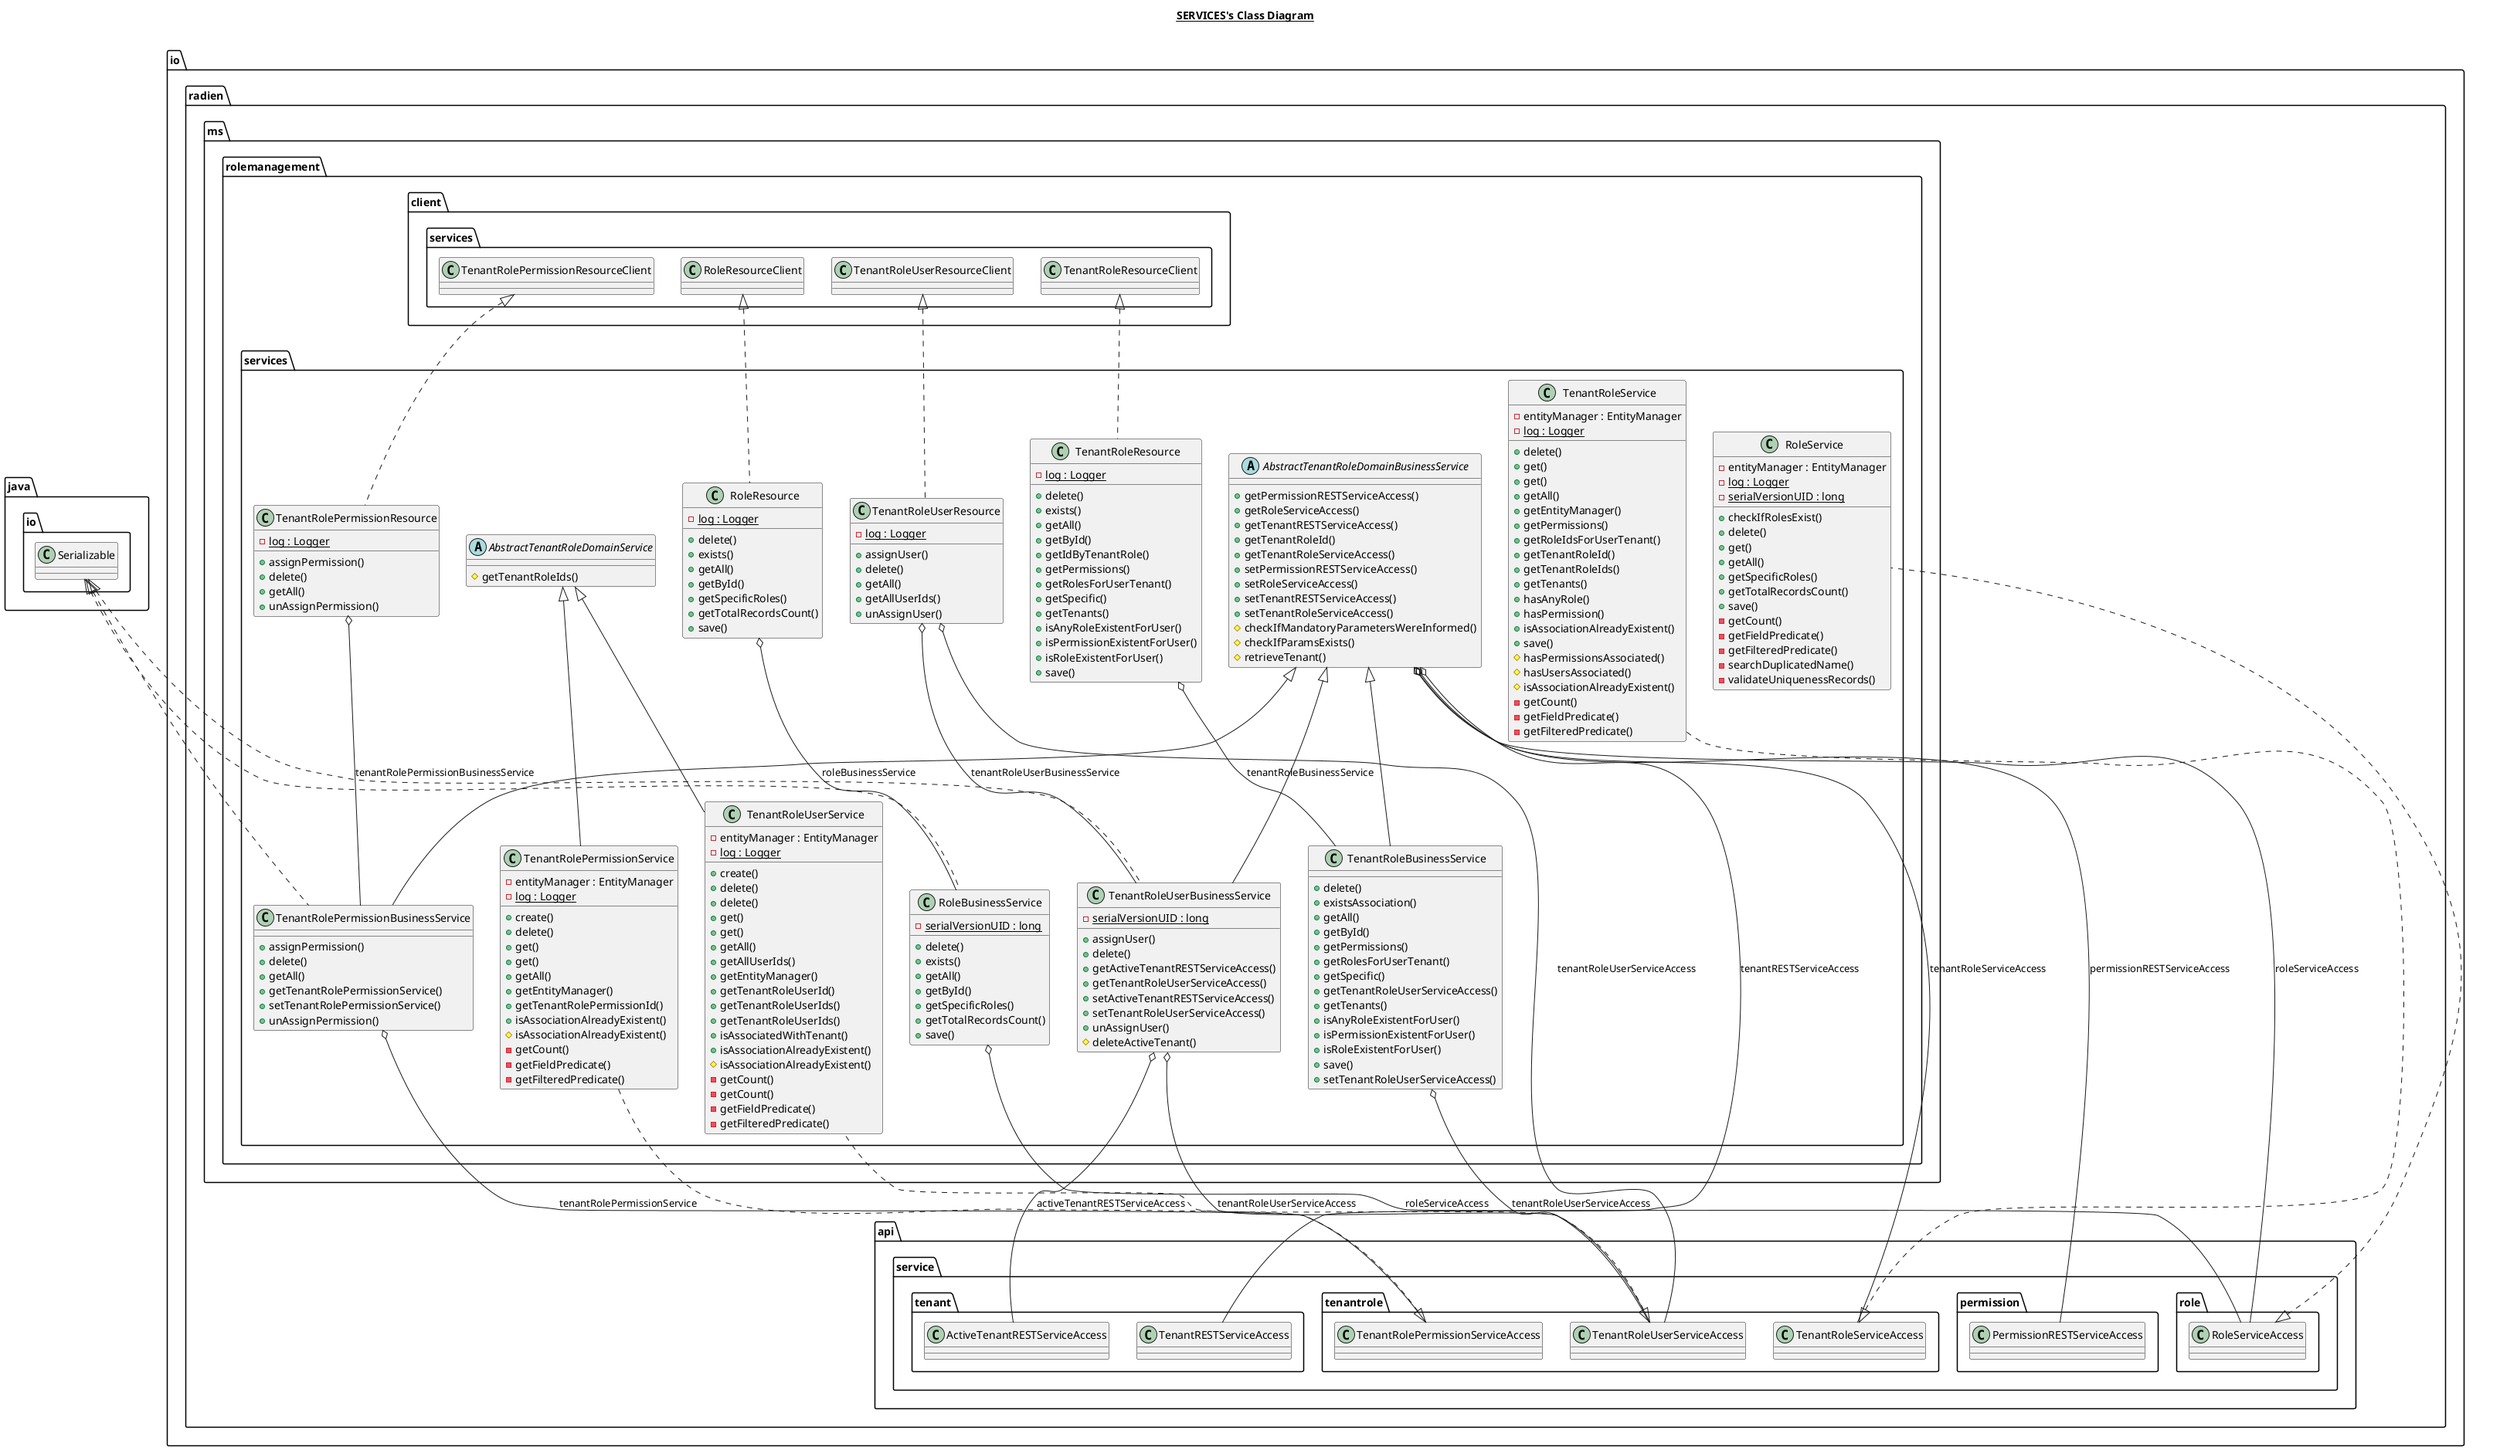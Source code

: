 @startuml

title __SERVICES's Class Diagram__\n

  namespace io.radien.ms.rolemanagement {
    namespace services {
      abstract class io.radien.ms.rolemanagement.services.AbstractTenantRoleDomainBusinessService {
          + getPermissionRESTServiceAccess()
          + getRoleServiceAccess()
          + getTenantRESTServiceAccess()
          + getTenantRoleId()
          + getTenantRoleServiceAccess()
          + setPermissionRESTServiceAccess()
          + setRoleServiceAccess()
          + setTenantRESTServiceAccess()
          + setTenantRoleServiceAccess()
          # checkIfMandatoryParametersWereInformed()
          # checkIfParamsExists()
          # retrieveTenant()
      }
    }
  }
  

  namespace io.radien.ms.rolemanagement {
    namespace services {
      abstract class io.radien.ms.rolemanagement.services.AbstractTenantRoleDomainService {
          # getTenantRoleIds()
      }
    }
  }
  

  namespace io.radien.ms.rolemanagement {
    namespace services {
      class io.radien.ms.rolemanagement.services.RoleBusinessService {
          {static} - serialVersionUID : long
          + delete()
          + exists()
          + getAll()
          + getById()
          + getSpecificRoles()
          + getTotalRecordsCount()
          + save()
      }
    }
  }
  

  namespace io.radien.ms.rolemanagement {
    namespace services {
      class io.radien.ms.rolemanagement.services.RoleResource {
          {static} - log : Logger
          + delete()
          + exists()
          + getAll()
          + getById()
          + getSpecificRoles()
          + getTotalRecordsCount()
          + save()
      }
    }
  }
  

  namespace io.radien.ms.rolemanagement {
    namespace services {
      class io.radien.ms.rolemanagement.services.RoleService {
          - entityManager : EntityManager
          {static} - log : Logger
          {static} - serialVersionUID : long
          + checkIfRolesExist()
          + delete()
          + get()
          + getAll()
          + getSpecificRoles()
          + getTotalRecordsCount()
          + save()
          - getCount()
          - getFieldPredicate()
          - getFilteredPredicate()
          - searchDuplicatedName()
          - validateUniquenessRecords()
      }
    }
  }
  

  namespace io.radien.ms.rolemanagement {
    namespace services {
      class io.radien.ms.rolemanagement.services.TenantRoleBusinessService {
          + delete()
          + existsAssociation()
          + getAll()
          + getById()
          + getPermissions()
          + getRolesForUserTenant()
          + getSpecific()
          + getTenantRoleUserServiceAccess()
          + getTenants()
          + isAnyRoleExistentForUser()
          + isPermissionExistentForUser()
          + isRoleExistentForUser()
          + save()
          + setTenantRoleUserServiceAccess()
      }
    }
  }
  

  namespace io.radien.ms.rolemanagement {
    namespace services {
      class io.radien.ms.rolemanagement.services.TenantRolePermissionBusinessService {
          + assignPermission()
          + delete()
          + getAll()
          + getTenantRolePermissionService()
          + setTenantRolePermissionService()
          + unAssignPermission()
      }
    }
  }
  

  namespace io.radien.ms.rolemanagement {
    namespace services {
      class io.radien.ms.rolemanagement.services.TenantRolePermissionResource {
          {static} - log : Logger
          + assignPermission()
          + delete()
          + getAll()
          + unAssignPermission()
      }
    }
  }
  

  namespace io.radien.ms.rolemanagement {
    namespace services {
      class io.radien.ms.rolemanagement.services.TenantRolePermissionService {
          - entityManager : EntityManager
          {static} - log : Logger
          + create()
          + delete()
          + get()
          + get()
          + getAll()
          + getEntityManager()
          + getTenantRolePermissionId()
          + isAssociationAlreadyExistent()
          # isAssociationAlreadyExistent()
          - getCount()
          - getFieldPredicate()
          - getFilteredPredicate()
      }
    }
  }
  

  namespace io.radien.ms.rolemanagement {
    namespace services {
      class io.radien.ms.rolemanagement.services.TenantRoleResource {
          {static} - log : Logger
          + delete()
          + exists()
          + getAll()
          + getById()
          + getIdByTenantRole()
          + getPermissions()
          + getRolesForUserTenant()
          + getSpecific()
          + getTenants()
          + isAnyRoleExistentForUser()
          + isPermissionExistentForUser()
          + isRoleExistentForUser()
          + save()
      }
    }
  }
  

  namespace io.radien.ms.rolemanagement {
    namespace services {
      class io.radien.ms.rolemanagement.services.TenantRoleService {
          - entityManager : EntityManager
          {static} - log : Logger
          + delete()
          + get()
          + get()
          + getAll()
          + getEntityManager()
          + getPermissions()
          + getRoleIdsForUserTenant()
          + getTenantRoleId()
          + getTenantRoleIds()
          + getTenants()
          + hasAnyRole()
          + hasPermission()
          + isAssociationAlreadyExistent()
          + save()
          # hasPermissionsAssociated()
          # hasUsersAssociated()
          # isAssociationAlreadyExistent()
          - getCount()
          - getFieldPredicate()
          - getFilteredPredicate()
      }
    }
  }
  

  namespace io.radien.ms.rolemanagement {
    namespace services {
      class io.radien.ms.rolemanagement.services.TenantRoleUserBusinessService {
          {static} - serialVersionUID : long
          + assignUser()
          + delete()
          + getActiveTenantRESTServiceAccess()
          + getTenantRoleUserServiceAccess()
          + setActiveTenantRESTServiceAccess()
          + setTenantRoleUserServiceAccess()
          + unAssignUser()
          # deleteActiveTenant()
      }
    }
  }
  

  namespace io.radien.ms.rolemanagement {
    namespace services {
      class io.radien.ms.rolemanagement.services.TenantRoleUserResource {
          {static} - log : Logger
          + assignUser()
          + delete()
          + getAll()
          + getAllUserIds()
          + unAssignUser()
      }
    }
  }
  

  namespace io.radien.ms.rolemanagement {
    namespace services {
      class io.radien.ms.rolemanagement.services.TenantRoleUserService {
          - entityManager : EntityManager
          {static} - log : Logger
          + create()
          + delete()
          + delete()
          + get()
          + get()
          + getAll()
          + getAllUserIds()
          + getEntityManager()
          + getTenantRoleUserId()
          + getTenantRoleUserIds()
          + getTenantRoleUserIds()
          + isAssociatedWithTenant()
          + isAssociationAlreadyExistent()
          # isAssociationAlreadyExistent()
          - getCount()
          - getCount()
          - getFieldPredicate()
          - getFilteredPredicate()
      }
    }
  }
  

  io.radien.ms.rolemanagement.services.AbstractTenantRoleDomainBusinessService o-- io.radien.api.service.permission.PermissionRESTServiceAccess : permissionRESTServiceAccess
  io.radien.ms.rolemanagement.services.AbstractTenantRoleDomainBusinessService o-- io.radien.api.service.role.RoleServiceAccess : roleServiceAccess
  io.radien.ms.rolemanagement.services.AbstractTenantRoleDomainBusinessService o-- io.radien.api.service.tenant.TenantRESTServiceAccess : tenantRESTServiceAccess
  io.radien.ms.rolemanagement.services.AbstractTenantRoleDomainBusinessService o-- io.radien.api.service.tenantrole.TenantRoleServiceAccess : tenantRoleServiceAccess
  io.radien.ms.rolemanagement.services.RoleBusinessService .up.|> java.io.Serializable
  io.radien.ms.rolemanagement.services.RoleBusinessService o-- io.radien.api.service.role.RoleServiceAccess : roleServiceAccess
  io.radien.ms.rolemanagement.services.RoleResource .up.|> io.radien.ms.rolemanagement.client.services.RoleResourceClient
  io.radien.ms.rolemanagement.services.RoleResource o-- io.radien.ms.rolemanagement.services.RoleBusinessService : roleBusinessService
  io.radien.ms.rolemanagement.services.RoleService .up.|> io.radien.api.service.role.RoleServiceAccess
  io.radien.ms.rolemanagement.services.TenantRoleBusinessService -up-|> io.radien.ms.rolemanagement.services.AbstractTenantRoleDomainBusinessService
  io.radien.ms.rolemanagement.services.TenantRoleBusinessService o-- io.radien.api.service.tenantrole.TenantRoleUserServiceAccess : tenantRoleUserServiceAccess
  io.radien.ms.rolemanagement.services.TenantRolePermissionBusinessService .up.|> java.io.Serializable
  io.radien.ms.rolemanagement.services.TenantRolePermissionBusinessService -up-|> io.radien.ms.rolemanagement.services.AbstractTenantRoleDomainBusinessService
  io.radien.ms.rolemanagement.services.TenantRolePermissionBusinessService o-- io.radien.api.service.tenantrole.TenantRolePermissionServiceAccess : tenantRolePermissionService
  io.radien.ms.rolemanagement.services.TenantRolePermissionResource .up.|> io.radien.ms.rolemanagement.client.services.TenantRolePermissionResourceClient
  io.radien.ms.rolemanagement.services.TenantRolePermissionResource o-- io.radien.ms.rolemanagement.services.TenantRolePermissionBusinessService : tenantRolePermissionBusinessService
  io.radien.ms.rolemanagement.services.TenantRolePermissionService .up.|> io.radien.api.service.tenantrole.TenantRolePermissionServiceAccess
  io.radien.ms.rolemanagement.services.TenantRolePermissionService -up-|> io.radien.ms.rolemanagement.services.AbstractTenantRoleDomainService
  io.radien.ms.rolemanagement.services.TenantRoleResource .up.|> io.radien.ms.rolemanagement.client.services.TenantRoleResourceClient
  io.radien.ms.rolemanagement.services.TenantRoleResource o-- io.radien.ms.rolemanagement.services.TenantRoleBusinessService : tenantRoleBusinessService
  io.radien.ms.rolemanagement.services.TenantRoleService .up.|> io.radien.api.service.tenantrole.TenantRoleServiceAccess
  io.radien.ms.rolemanagement.services.TenantRoleUserBusinessService .up.|> java.io.Serializable
  io.radien.ms.rolemanagement.services.TenantRoleUserBusinessService -up-|> io.radien.ms.rolemanagement.services.AbstractTenantRoleDomainBusinessService
  io.radien.ms.rolemanagement.services.TenantRoleUserBusinessService o-- io.radien.api.service.tenant.ActiveTenantRESTServiceAccess : activeTenantRESTServiceAccess
  io.radien.ms.rolemanagement.services.TenantRoleUserBusinessService o-- io.radien.api.service.tenantrole.TenantRoleUserServiceAccess : tenantRoleUserServiceAccess
  io.radien.ms.rolemanagement.services.TenantRoleUserResource .up.|> io.radien.ms.rolemanagement.client.services.TenantRoleUserResourceClient
  io.radien.ms.rolemanagement.services.TenantRoleUserResource o-- io.radien.ms.rolemanagement.services.TenantRoleUserBusinessService : tenantRoleUserBusinessService
  io.radien.ms.rolemanagement.services.TenantRoleUserResource o-- io.radien.api.service.tenantrole.TenantRoleUserServiceAccess : tenantRoleUserServiceAccess
  io.radien.ms.rolemanagement.services.TenantRoleUserService .up.|> io.radien.api.service.tenantrole.TenantRoleUserServiceAccess
  io.radien.ms.rolemanagement.services.TenantRoleUserService -up-|> io.radien.ms.rolemanagement.services.AbstractTenantRoleDomainService







@enduml
